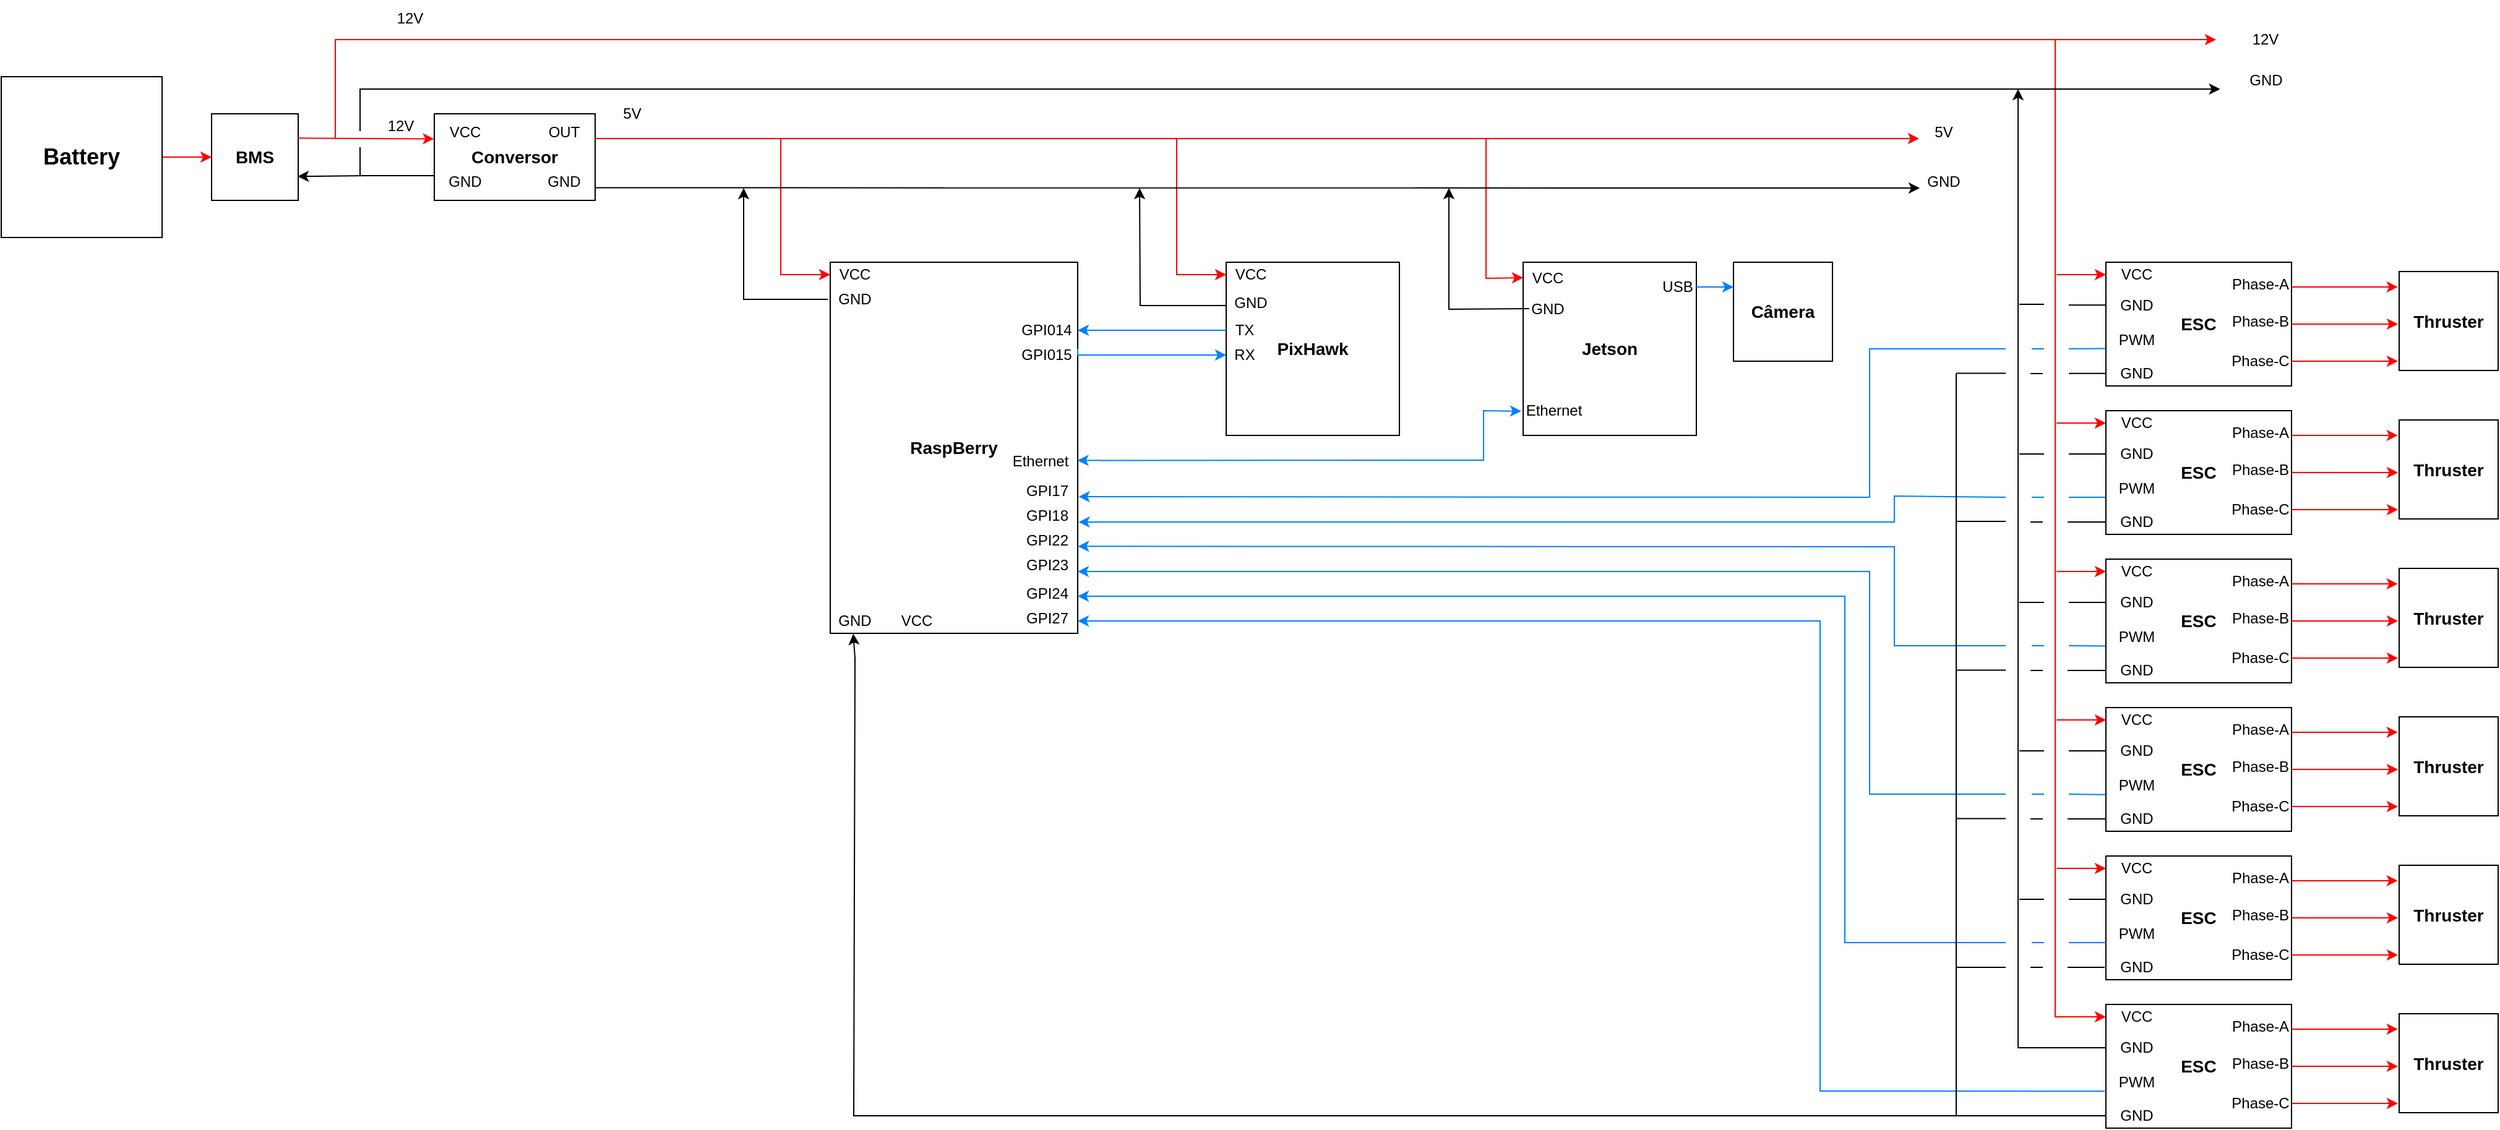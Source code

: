 <mxfile version="24.8.6">
  <diagram name="Página-1" id="LYmqS1A7LS2Q03RN1bD8">
    <mxGraphModel dx="2564" dy="1130" grid="1" gridSize="10" guides="1" tooltips="1" connect="1" arrows="1" fold="1" page="1" pageScale="1" pageWidth="827" pageHeight="1169" math="0" shadow="0">
      <root>
        <mxCell id="0" />
        <mxCell id="1" parent="0" />
        <mxCell id="K2BF5qZL_mA2AORwVQ5u-7" style="edgeStyle=orthogonalEdgeStyle;rounded=0;orthogonalLoop=1;jettySize=auto;html=1;exitX=1;exitY=0.5;exitDx=0;exitDy=0;entryX=0;entryY=0.5;entryDx=0;entryDy=0;fillColor=#FF3333;strokeColor=#FF0000;" parent="1" source="K2BF5qZL_mA2AORwVQ5u-1" target="K2BF5qZL_mA2AORwVQ5u-2" edge="1">
          <mxGeometry relative="1" as="geometry" />
        </mxCell>
        <mxCell id="K2BF5qZL_mA2AORwVQ5u-1" value="&lt;b&gt;&lt;font style=&quot;font-size: 18px;&quot;&gt;Battery&lt;/font&gt;&lt;/b&gt;" style="whiteSpace=wrap;html=1;aspect=fixed;" parent="1" vertex="1">
          <mxGeometry x="90" y="190" width="130" height="130" as="geometry" />
        </mxCell>
        <mxCell id="K2BF5qZL_mA2AORwVQ5u-2" value="&lt;b&gt;&lt;font style=&quot;font-size: 14px;&quot;&gt;BMS&lt;/font&gt;&lt;/b&gt;" style="whiteSpace=wrap;html=1;aspect=fixed;" parent="1" vertex="1">
          <mxGeometry x="260" y="220" width="70" height="70" as="geometry" />
        </mxCell>
        <mxCell id="K2BF5qZL_mA2AORwVQ5u-12" style="edgeStyle=orthogonalEdgeStyle;rounded=0;orthogonalLoop=1;jettySize=auto;html=1;exitX=0;exitY=0.75;exitDx=0;exitDy=0;entryX=0.994;entryY=0.723;entryDx=0;entryDy=0;entryPerimeter=0;" parent="1" source="K2BF5qZL_mA2AORwVQ5u-10" target="K2BF5qZL_mA2AORwVQ5u-2" edge="1">
          <mxGeometry relative="1" as="geometry">
            <Array as="points">
              <mxPoint x="440" y="270" />
              <mxPoint x="385" y="270" />
            </Array>
          </mxGeometry>
        </mxCell>
        <mxCell id="K2BF5qZL_mA2AORwVQ5u-10" value="" style="rounded=0;whiteSpace=wrap;html=1;" parent="1" vertex="1">
          <mxGeometry x="440" y="220" width="130" height="70" as="geometry" />
        </mxCell>
        <mxCell id="K2BF5qZL_mA2AORwVQ5u-13" value="VCC" style="text;html=1;align=center;verticalAlign=middle;whiteSpace=wrap;rounded=0;" parent="1" vertex="1">
          <mxGeometry x="450" y="230" width="30" height="10" as="geometry" />
        </mxCell>
        <mxCell id="K2BF5qZL_mA2AORwVQ5u-14" value="GND" style="text;html=1;align=center;verticalAlign=middle;whiteSpace=wrap;rounded=0;" parent="1" vertex="1">
          <mxGeometry x="450" y="270" width="30" height="10" as="geometry" />
        </mxCell>
        <mxCell id="K2BF5qZL_mA2AORwVQ5u-15" value="OUT" style="text;html=1;align=center;verticalAlign=middle;whiteSpace=wrap;rounded=0;" parent="1" vertex="1">
          <mxGeometry x="530" y="230" width="30" height="10" as="geometry" />
        </mxCell>
        <mxCell id="K2BF5qZL_mA2AORwVQ5u-16" value="GND" style="text;html=1;align=center;verticalAlign=middle;whiteSpace=wrap;rounded=0;" parent="1" vertex="1">
          <mxGeometry x="530" y="270" width="30" height="10" as="geometry" />
        </mxCell>
        <mxCell id="K2BF5qZL_mA2AORwVQ5u-17" value="&lt;font style=&quot;font-size: 14px;&quot;&gt;&lt;b&gt;Conversor&lt;/b&gt;&lt;/font&gt;" style="text;html=1;align=center;verticalAlign=middle;whiteSpace=wrap;rounded=0;" parent="1" vertex="1">
          <mxGeometry x="475" y="240" width="60" height="30" as="geometry" />
        </mxCell>
        <mxCell id="K2BF5qZL_mA2AORwVQ5u-21" value="&lt;b&gt;&lt;font style=&quot;font-size: 14px;&quot;&gt;RaspBerry&lt;/font&gt;&lt;/b&gt;" style="rounded=0;whiteSpace=wrap;html=1;" parent="1" vertex="1">
          <mxGeometry x="760" y="340" width="200" height="300" as="geometry" />
        </mxCell>
        <mxCell id="K2BF5qZL_mA2AORwVQ5u-22" value="VCC" style="text;html=1;align=center;verticalAlign=middle;whiteSpace=wrap;rounded=0;" parent="1" vertex="1">
          <mxGeometry x="760" y="345" width="40" height="10" as="geometry" />
        </mxCell>
        <mxCell id="K2BF5qZL_mA2AORwVQ5u-23" value="GND" style="text;html=1;align=center;verticalAlign=middle;whiteSpace=wrap;rounded=0;" parent="1" vertex="1">
          <mxGeometry x="770" y="365" width="20" height="10" as="geometry" />
        </mxCell>
        <mxCell id="K2BF5qZL_mA2AORwVQ5u-28" value="GPI014" style="text;html=1;align=center;verticalAlign=middle;whiteSpace=wrap;rounded=0;" parent="1" vertex="1">
          <mxGeometry x="920" y="385" width="30" height="20" as="geometry" />
        </mxCell>
        <mxCell id="K2BF5qZL_mA2AORwVQ5u-37" style="edgeStyle=orthogonalEdgeStyle;rounded=0;orthogonalLoop=1;jettySize=auto;html=1;entryX=0;entryY=0.5;entryDx=0;entryDy=0;strokeColor=#007FFF;" parent="1" target="K2BF5qZL_mA2AORwVQ5u-32" edge="1">
          <mxGeometry relative="1" as="geometry">
            <mxPoint x="960" y="410" as="sourcePoint" />
            <Array as="points">
              <mxPoint x="960" y="415" />
            </Array>
          </mxGeometry>
        </mxCell>
        <mxCell id="K2BF5qZL_mA2AORwVQ5u-29" value="GPI015" style="text;html=1;align=center;verticalAlign=middle;whiteSpace=wrap;rounded=0;" parent="1" vertex="1">
          <mxGeometry x="920" y="405" width="30" height="20" as="geometry" />
        </mxCell>
        <mxCell id="K2BF5qZL_mA2AORwVQ5u-30" value="&lt;font style=&quot;font-size: 14px;&quot;&gt;&lt;b&gt;PixHawk&lt;/b&gt;&lt;/font&gt;" style="whiteSpace=wrap;html=1;aspect=fixed;" parent="1" vertex="1">
          <mxGeometry x="1080" y="340" width="140" height="140" as="geometry" />
        </mxCell>
        <mxCell id="K2BF5qZL_mA2AORwVQ5u-31" value="TX" style="text;html=1;align=center;verticalAlign=middle;whiteSpace=wrap;rounded=0;" parent="1" vertex="1">
          <mxGeometry x="1080" y="390" width="30" height="10" as="geometry" />
        </mxCell>
        <mxCell id="K2BF5qZL_mA2AORwVQ5u-32" value="RX" style="text;html=1;align=center;verticalAlign=middle;whiteSpace=wrap;rounded=0;" parent="1" vertex="1">
          <mxGeometry x="1080" y="410" width="30" height="10" as="geometry" />
        </mxCell>
        <mxCell id="K2BF5qZL_mA2AORwVQ5u-35" style="edgeStyle=orthogonalEdgeStyle;rounded=0;orthogonalLoop=1;jettySize=auto;html=1;exitX=0;exitY=0.5;exitDx=0;exitDy=0;strokeColor=#007FFF;" parent="1" source="K2BF5qZL_mA2AORwVQ5u-31" edge="1">
          <mxGeometry relative="1" as="geometry">
            <mxPoint x="1076" y="390.28" as="sourcePoint" />
            <mxPoint x="960" y="395" as="targetPoint" />
            <Array as="points">
              <mxPoint x="960" y="395" />
            </Array>
          </mxGeometry>
        </mxCell>
        <mxCell id="K2BF5qZL_mA2AORwVQ5u-41" value="" style="endArrow=classic;html=1;rounded=0;entryX=0;entryY=0.5;entryDx=0;entryDy=0;strokeColor=#FF0000;" parent="1" target="K2BF5qZL_mA2AORwVQ5u-22" edge="1">
          <mxGeometry width="50" height="50" relative="1" as="geometry">
            <mxPoint x="720" y="240" as="sourcePoint" />
            <mxPoint x="760" y="300" as="targetPoint" />
            <Array as="points">
              <mxPoint x="720" y="300" />
              <mxPoint x="720" y="350" />
              <mxPoint x="740" y="350" />
            </Array>
          </mxGeometry>
        </mxCell>
        <mxCell id="K2BF5qZL_mA2AORwVQ5u-42" value="GND" style="text;html=1;align=center;verticalAlign=middle;whiteSpace=wrap;rounded=0;" parent="1" vertex="1">
          <mxGeometry x="770" y="627.5" width="20" height="5" as="geometry" />
        </mxCell>
        <mxCell id="K2BF5qZL_mA2AORwVQ5u-43" value="VCC" style="text;html=1;align=center;verticalAlign=middle;whiteSpace=wrap;rounded=0;" parent="1" vertex="1">
          <mxGeometry x="810" y="625" width="40" height="10" as="geometry" />
        </mxCell>
        <mxCell id="K2BF5qZL_mA2AORwVQ5u-46" value="VCC" style="text;html=1;align=center;verticalAlign=middle;whiteSpace=wrap;rounded=0;" parent="1" vertex="1">
          <mxGeometry x="1080" y="345" width="40" height="10" as="geometry" />
        </mxCell>
        <mxCell id="K2BF5qZL_mA2AORwVQ5u-47" value="GND" style="text;html=1;align=center;verticalAlign=middle;whiteSpace=wrap;rounded=0;" parent="1" vertex="1">
          <mxGeometry x="1090" y="367.5" width="20" height="10" as="geometry" />
        </mxCell>
        <mxCell id="K2BF5qZL_mA2AORwVQ5u-49" style="edgeStyle=orthogonalEdgeStyle;rounded=0;orthogonalLoop=1;jettySize=auto;html=1;exitX=0;exitY=0.25;exitDx=0;exitDy=0;" parent="1" source="K2BF5qZL_mA2AORwVQ5u-30" edge="1">
          <mxGeometry relative="1" as="geometry">
            <mxPoint x="1010" y="280" as="targetPoint" />
          </mxGeometry>
        </mxCell>
        <mxCell id="K2BF5qZL_mA2AORwVQ5u-50" value="" style="endArrow=classic;html=1;rounded=0;entryX=0;entryY=0.5;entryDx=0;entryDy=0;strokeColor=#FF0000;" parent="1" target="K2BF5qZL_mA2AORwVQ5u-46" edge="1">
          <mxGeometry width="50" height="50" relative="1" as="geometry">
            <mxPoint x="1040" y="240" as="sourcePoint" />
            <mxPoint x="1040" y="370" as="targetPoint" />
            <Array as="points">
              <mxPoint x="1040" y="350" />
            </Array>
          </mxGeometry>
        </mxCell>
        <mxCell id="K2BF5qZL_mA2AORwVQ5u-51" value="" style="endArrow=classic;html=1;rounded=0;" parent="1" edge="1">
          <mxGeometry width="50" height="50" relative="1" as="geometry">
            <mxPoint x="758" y="370" as="sourcePoint" />
            <mxPoint x="690" y="280" as="targetPoint" />
            <Array as="points">
              <mxPoint x="690" y="370" />
            </Array>
          </mxGeometry>
        </mxCell>
        <mxCell id="K2BF5qZL_mA2AORwVQ5u-52" value="12V" style="text;html=1;align=center;verticalAlign=middle;whiteSpace=wrap;rounded=0;" parent="1" vertex="1">
          <mxGeometry x="393" y="220" width="40" height="20" as="geometry" />
        </mxCell>
        <mxCell id="K2BF5qZL_mA2AORwVQ5u-53" value="5V" style="text;html=1;align=center;verticalAlign=middle;whiteSpace=wrap;rounded=0;" parent="1" vertex="1">
          <mxGeometry x="580" y="210" width="40" height="20" as="geometry" />
        </mxCell>
        <mxCell id="K2BF5qZL_mA2AORwVQ5u-55" value="5V" style="text;html=1;align=center;verticalAlign=middle;whiteSpace=wrap;rounded=0;" parent="1" vertex="1">
          <mxGeometry x="1630" y="220" width="60" height="30" as="geometry" />
        </mxCell>
        <mxCell id="K2BF5qZL_mA2AORwVQ5u-56" value="GND" style="text;html=1;align=center;verticalAlign=middle;whiteSpace=wrap;rounded=0;" parent="1" vertex="1">
          <mxGeometry x="1630" y="260" width="60" height="30" as="geometry" />
        </mxCell>
        <mxCell id="K2BF5qZL_mA2AORwVQ5u-58" value="&lt;font style=&quot;font-size: 14px;&quot;&gt;&lt;b&gt;Jetson&lt;/b&gt;&lt;/font&gt;" style="whiteSpace=wrap;html=1;aspect=fixed;" parent="1" vertex="1">
          <mxGeometry x="1320" y="340" width="140" height="140" as="geometry" />
        </mxCell>
        <mxCell id="K2BF5qZL_mA2AORwVQ5u-61" value="VCC" style="text;html=1;align=center;verticalAlign=middle;whiteSpace=wrap;rounded=0;" parent="1" vertex="1">
          <mxGeometry x="1320" y="342.5" width="40" height="20" as="geometry" />
        </mxCell>
        <mxCell id="K2BF5qZL_mA2AORwVQ5u-64" value="GND" style="text;html=1;align=center;verticalAlign=middle;whiteSpace=wrap;rounded=0;" parent="1" vertex="1">
          <mxGeometry x="1325" y="367.5" width="30" height="20" as="geometry" />
        </mxCell>
        <mxCell id="K2BF5qZL_mA2AORwVQ5u-68" value="&lt;b&gt;&lt;font style=&quot;font-size: 14px;&quot;&gt;Câmera&lt;/font&gt;&lt;/b&gt;" style="whiteSpace=wrap;html=1;aspect=fixed;" parent="1" vertex="1">
          <mxGeometry x="1490" y="340" width="80" height="80" as="geometry" />
        </mxCell>
        <mxCell id="K2BF5qZL_mA2AORwVQ5u-71" style="edgeStyle=orthogonalEdgeStyle;rounded=0;orthogonalLoop=1;jettySize=auto;html=1;exitX=1;exitY=0.5;exitDx=0;exitDy=0;strokeColor=#007FFF;" parent="1" source="K2BF5qZL_mA2AORwVQ5u-69" edge="1">
          <mxGeometry relative="1" as="geometry">
            <mxPoint x="1490" y="360" as="targetPoint" />
          </mxGeometry>
        </mxCell>
        <mxCell id="K2BF5qZL_mA2AORwVQ5u-69" value="USB" style="text;html=1;align=center;verticalAlign=middle;whiteSpace=wrap;rounded=0;" parent="1" vertex="1">
          <mxGeometry x="1430" y="350" width="30" height="20" as="geometry" />
        </mxCell>
        <mxCell id="K2BF5qZL_mA2AORwVQ5u-80" value="" style="endArrow=classic;html=1;rounded=0;exitX=0;exitY=0.5;exitDx=0;exitDy=0;" parent="1" source="K2BF5qZL_mA2AORwVQ5u-64" edge="1">
          <mxGeometry width="50" height="50" relative="1" as="geometry">
            <mxPoint x="1080" y="460" as="sourcePoint" />
            <mxPoint x="1260" y="280" as="targetPoint" />
            <Array as="points">
              <mxPoint x="1260" y="378" />
              <mxPoint x="1260" y="330" />
            </Array>
          </mxGeometry>
        </mxCell>
        <mxCell id="K2BF5qZL_mA2AORwVQ5u-82" value="" style="endArrow=classic;html=1;rounded=0;entryX=0;entryY=0.5;entryDx=0;entryDy=0;strokeColor=#FF0000;" parent="1" target="K2BF5qZL_mA2AORwVQ5u-61" edge="1">
          <mxGeometry width="50" height="50" relative="1" as="geometry">
            <mxPoint x="1290" y="240" as="sourcePoint" />
            <mxPoint x="1130" y="410" as="targetPoint" />
            <Array as="points">
              <mxPoint x="1290" y="353" />
            </Array>
          </mxGeometry>
        </mxCell>
        <mxCell id="K2BF5qZL_mA2AORwVQ5u-84" value="Ethernet" style="text;html=1;align=center;verticalAlign=middle;whiteSpace=wrap;rounded=0;" parent="1" vertex="1">
          <mxGeometry x="910" y="490" width="40" height="22.5" as="geometry" />
        </mxCell>
        <mxCell id="K2BF5qZL_mA2AORwVQ5u-85" value="Ethernet" style="text;html=1;align=center;verticalAlign=middle;whiteSpace=wrap;rounded=0;" parent="1" vertex="1">
          <mxGeometry x="1330" y="450" width="30" height="20" as="geometry" />
        </mxCell>
        <mxCell id="K2BF5qZL_mA2AORwVQ5u-87" value="" style="endArrow=classic;startArrow=classic;html=1;rounded=0;exitX=0.999;exitY=0.534;exitDx=0;exitDy=0;exitPerimeter=0;entryX=-0.011;entryY=0.86;entryDx=0;entryDy=0;entryPerimeter=0;strokeColor=#007FFF;" parent="1" source="K2BF5qZL_mA2AORwVQ5u-21" target="K2BF5qZL_mA2AORwVQ5u-58" edge="1">
          <mxGeometry width="50" height="50" relative="1" as="geometry">
            <mxPoint x="960.0" y="523.27" as="sourcePoint" />
            <mxPoint x="1315.34" y="396.73" as="targetPoint" />
            <Array as="points">
              <mxPoint x="1288" y="500" />
              <mxPoint x="1288" y="460" />
            </Array>
          </mxGeometry>
        </mxCell>
        <mxCell id="K2BF5qZL_mA2AORwVQ5u-94" value="&lt;b&gt;&lt;font style=&quot;font-size: 14px;&quot;&gt;ESC&lt;/font&gt;&lt;/b&gt;" style="rounded=0;whiteSpace=wrap;html=1;" parent="1" vertex="1">
          <mxGeometry x="1791" y="340" width="150" height="100" as="geometry" />
        </mxCell>
        <mxCell id="K2BF5qZL_mA2AORwVQ5u-95" value="VCC" style="text;html=1;align=center;verticalAlign=middle;whiteSpace=wrap;rounded=0;" parent="1" vertex="1">
          <mxGeometry x="1791" y="340" width="50" height="20" as="geometry" />
        </mxCell>
        <mxCell id="K2BF5qZL_mA2AORwVQ5u-96" value="GND" style="text;html=1;align=center;verticalAlign=middle;whiteSpace=wrap;rounded=0;" parent="1" vertex="1">
          <mxGeometry x="1791" y="365" width="50" height="20" as="geometry" />
        </mxCell>
        <mxCell id="K2BF5qZL_mA2AORwVQ5u-97" value="PWM" style="text;html=1;align=center;verticalAlign=middle;whiteSpace=wrap;rounded=0;" parent="1" vertex="1">
          <mxGeometry x="1791" y="392.5" width="50" height="20" as="geometry" />
        </mxCell>
        <mxCell id="K2BF5qZL_mA2AORwVQ5u-98" value="GND" style="text;html=1;align=center;verticalAlign=middle;whiteSpace=wrap;rounded=0;" parent="1" vertex="1">
          <mxGeometry x="1791" y="420" width="50" height="20" as="geometry" />
        </mxCell>
        <mxCell id="K2BF5qZL_mA2AORwVQ5u-103" value="Phase-A" style="text;html=1;align=center;verticalAlign=middle;whiteSpace=wrap;rounded=0;" parent="1" vertex="1">
          <mxGeometry x="1891" y="352.5" width="50" height="10" as="geometry" />
        </mxCell>
        <mxCell id="K2BF5qZL_mA2AORwVQ5u-104" value="Phase-B" style="text;html=1;align=center;verticalAlign=middle;whiteSpace=wrap;rounded=0;" parent="1" vertex="1">
          <mxGeometry x="1891" y="382.5" width="50" height="10" as="geometry" />
        </mxCell>
        <mxCell id="K2BF5qZL_mA2AORwVQ5u-105" value="Phase-C" style="text;html=1;align=center;verticalAlign=middle;whiteSpace=wrap;rounded=0;" parent="1" vertex="1">
          <mxGeometry x="1887" y="412.5" width="58" height="15" as="geometry" />
        </mxCell>
        <mxCell id="K2BF5qZL_mA2AORwVQ5u-114" value="&lt;b&gt;&lt;font style=&quot;font-size: 14px;&quot;&gt;ESC&lt;/font&gt;&lt;/b&gt;" style="rounded=0;whiteSpace=wrap;html=1;" parent="1" vertex="1">
          <mxGeometry x="1791" y="460" width="150" height="100" as="geometry" />
        </mxCell>
        <mxCell id="K2BF5qZL_mA2AORwVQ5u-115" value="VCC" style="text;html=1;align=center;verticalAlign=middle;whiteSpace=wrap;rounded=0;" parent="1" vertex="1">
          <mxGeometry x="1791" y="460" width="50" height="20" as="geometry" />
        </mxCell>
        <mxCell id="K2BF5qZL_mA2AORwVQ5u-116" value="GND" style="text;html=1;align=center;verticalAlign=middle;whiteSpace=wrap;rounded=0;" parent="1" vertex="1">
          <mxGeometry x="1791" y="485" width="50" height="20" as="geometry" />
        </mxCell>
        <mxCell id="K2BF5qZL_mA2AORwVQ5u-117" value="PWM" style="text;html=1;align=center;verticalAlign=middle;whiteSpace=wrap;rounded=0;" parent="1" vertex="1">
          <mxGeometry x="1791" y="512.5" width="50" height="20" as="geometry" />
        </mxCell>
        <mxCell id="K2BF5qZL_mA2AORwVQ5u-118" value="GND" style="text;html=1;align=center;verticalAlign=middle;whiteSpace=wrap;rounded=0;" parent="1" vertex="1">
          <mxGeometry x="1791" y="540" width="50" height="20" as="geometry" />
        </mxCell>
        <mxCell id="K2BF5qZL_mA2AORwVQ5u-119" value="Phase-A" style="text;html=1;align=center;verticalAlign=middle;whiteSpace=wrap;rounded=0;" parent="1" vertex="1">
          <mxGeometry x="1891" y="472.5" width="50" height="10" as="geometry" />
        </mxCell>
        <mxCell id="K2BF5qZL_mA2AORwVQ5u-120" value="Phase-B" style="text;html=1;align=center;verticalAlign=middle;whiteSpace=wrap;rounded=0;" parent="1" vertex="1">
          <mxGeometry x="1891" y="502.5" width="50" height="10" as="geometry" />
        </mxCell>
        <mxCell id="K2BF5qZL_mA2AORwVQ5u-121" value="Phase-C" style="text;html=1;align=center;verticalAlign=middle;whiteSpace=wrap;rounded=0;" parent="1" vertex="1">
          <mxGeometry x="1887" y="532.5" width="58" height="15" as="geometry" />
        </mxCell>
        <mxCell id="K2BF5qZL_mA2AORwVQ5u-123" value="&lt;b&gt;&lt;font style=&quot;font-size: 14px;&quot;&gt;ESC&lt;/font&gt;&lt;/b&gt;" style="rounded=0;whiteSpace=wrap;html=1;" parent="1" vertex="1">
          <mxGeometry x="1791" y="580" width="150" height="100" as="geometry" />
        </mxCell>
        <mxCell id="K2BF5qZL_mA2AORwVQ5u-124" value="VCC" style="text;html=1;align=center;verticalAlign=middle;whiteSpace=wrap;rounded=0;" parent="1" vertex="1">
          <mxGeometry x="1791" y="580" width="50" height="20" as="geometry" />
        </mxCell>
        <mxCell id="K2BF5qZL_mA2AORwVQ5u-125" value="GND" style="text;html=1;align=center;verticalAlign=middle;whiteSpace=wrap;rounded=0;" parent="1" vertex="1">
          <mxGeometry x="1791" y="605" width="50" height="20" as="geometry" />
        </mxCell>
        <mxCell id="K2BF5qZL_mA2AORwVQ5u-126" value="PWM" style="text;html=1;align=center;verticalAlign=middle;whiteSpace=wrap;rounded=0;" parent="1" vertex="1">
          <mxGeometry x="1791" y="632.5" width="50" height="20" as="geometry" />
        </mxCell>
        <mxCell id="K2BF5qZL_mA2AORwVQ5u-127" value="GND" style="text;html=1;align=center;verticalAlign=middle;whiteSpace=wrap;rounded=0;" parent="1" vertex="1">
          <mxGeometry x="1791" y="660" width="50" height="20" as="geometry" />
        </mxCell>
        <mxCell id="K2BF5qZL_mA2AORwVQ5u-128" value="Phase-A" style="text;html=1;align=center;verticalAlign=middle;whiteSpace=wrap;rounded=0;" parent="1" vertex="1">
          <mxGeometry x="1891" y="592.5" width="50" height="10" as="geometry" />
        </mxCell>
        <mxCell id="K2BF5qZL_mA2AORwVQ5u-129" value="Phase-B" style="text;html=1;align=center;verticalAlign=middle;whiteSpace=wrap;rounded=0;" parent="1" vertex="1">
          <mxGeometry x="1891" y="622.5" width="50" height="10" as="geometry" />
        </mxCell>
        <mxCell id="K2BF5qZL_mA2AORwVQ5u-130" value="Phase-C" style="text;html=1;align=center;verticalAlign=middle;whiteSpace=wrap;rounded=0;" parent="1" vertex="1">
          <mxGeometry x="1887" y="652.5" width="58" height="15" as="geometry" />
        </mxCell>
        <mxCell id="K2BF5qZL_mA2AORwVQ5u-131" value="&lt;b&gt;&lt;font style=&quot;font-size: 14px;&quot;&gt;ESC&lt;/font&gt;&lt;/b&gt;" style="rounded=0;whiteSpace=wrap;html=1;" parent="1" vertex="1">
          <mxGeometry x="1791" y="700" width="150" height="100" as="geometry" />
        </mxCell>
        <mxCell id="K2BF5qZL_mA2AORwVQ5u-132" value="VCC" style="text;html=1;align=center;verticalAlign=middle;whiteSpace=wrap;rounded=0;" parent="1" vertex="1">
          <mxGeometry x="1791" y="700" width="50" height="20" as="geometry" />
        </mxCell>
        <mxCell id="K2BF5qZL_mA2AORwVQ5u-133" value="GND" style="text;html=1;align=center;verticalAlign=middle;whiteSpace=wrap;rounded=0;" parent="1" vertex="1">
          <mxGeometry x="1791" y="725" width="50" height="20" as="geometry" />
        </mxCell>
        <mxCell id="K2BF5qZL_mA2AORwVQ5u-134" value="PWM" style="text;html=1;align=center;verticalAlign=middle;whiteSpace=wrap;rounded=0;" parent="1" vertex="1">
          <mxGeometry x="1791" y="752.5" width="50" height="20" as="geometry" />
        </mxCell>
        <mxCell id="K2BF5qZL_mA2AORwVQ5u-135" value="GND" style="text;html=1;align=center;verticalAlign=middle;whiteSpace=wrap;rounded=0;" parent="1" vertex="1">
          <mxGeometry x="1791" y="780" width="50" height="20" as="geometry" />
        </mxCell>
        <mxCell id="K2BF5qZL_mA2AORwVQ5u-136" value="Phase-A" style="text;html=1;align=center;verticalAlign=middle;whiteSpace=wrap;rounded=0;" parent="1" vertex="1">
          <mxGeometry x="1891" y="712.5" width="50" height="10" as="geometry" />
        </mxCell>
        <mxCell id="K2BF5qZL_mA2AORwVQ5u-137" value="Phase-B" style="text;html=1;align=center;verticalAlign=middle;whiteSpace=wrap;rounded=0;" parent="1" vertex="1">
          <mxGeometry x="1891" y="742.5" width="50" height="10" as="geometry" />
        </mxCell>
        <mxCell id="K2BF5qZL_mA2AORwVQ5u-138" value="Phase-C" style="text;html=1;align=center;verticalAlign=middle;whiteSpace=wrap;rounded=0;" parent="1" vertex="1">
          <mxGeometry x="1887" y="772.5" width="58" height="15" as="geometry" />
        </mxCell>
        <mxCell id="K2BF5qZL_mA2AORwVQ5u-139" value="&lt;b&gt;&lt;font style=&quot;font-size: 14px;&quot;&gt;ESC&lt;/font&gt;&lt;/b&gt;" style="rounded=0;whiteSpace=wrap;html=1;" parent="1" vertex="1">
          <mxGeometry x="1791" y="820" width="150" height="100" as="geometry" />
        </mxCell>
        <mxCell id="K2BF5qZL_mA2AORwVQ5u-140" value="VCC" style="text;html=1;align=center;verticalAlign=middle;whiteSpace=wrap;rounded=0;" parent="1" vertex="1">
          <mxGeometry x="1791" y="820" width="50" height="20" as="geometry" />
        </mxCell>
        <mxCell id="K2BF5qZL_mA2AORwVQ5u-141" value="GND" style="text;html=1;align=center;verticalAlign=middle;whiteSpace=wrap;rounded=0;" parent="1" vertex="1">
          <mxGeometry x="1791" y="845" width="50" height="20" as="geometry" />
        </mxCell>
        <mxCell id="K2BF5qZL_mA2AORwVQ5u-142" value="PWM" style="text;html=1;align=center;verticalAlign=middle;whiteSpace=wrap;rounded=0;" parent="1" vertex="1">
          <mxGeometry x="1791" y="872.5" width="50" height="20" as="geometry" />
        </mxCell>
        <mxCell id="K2BF5qZL_mA2AORwVQ5u-143" value="GND" style="text;html=1;align=center;verticalAlign=middle;whiteSpace=wrap;rounded=0;" parent="1" vertex="1">
          <mxGeometry x="1791" y="900" width="50" height="20" as="geometry" />
        </mxCell>
        <mxCell id="K2BF5qZL_mA2AORwVQ5u-144" value="Phase-A" style="text;html=1;align=center;verticalAlign=middle;whiteSpace=wrap;rounded=0;" parent="1" vertex="1">
          <mxGeometry x="1891" y="832.5" width="50" height="10" as="geometry" />
        </mxCell>
        <mxCell id="K2BF5qZL_mA2AORwVQ5u-145" value="Phase-B" style="text;html=1;align=center;verticalAlign=middle;whiteSpace=wrap;rounded=0;" parent="1" vertex="1">
          <mxGeometry x="1891" y="862.5" width="50" height="10" as="geometry" />
        </mxCell>
        <mxCell id="K2BF5qZL_mA2AORwVQ5u-146" value="Phase-C" style="text;html=1;align=center;verticalAlign=middle;whiteSpace=wrap;rounded=0;" parent="1" vertex="1">
          <mxGeometry x="1887" y="892.5" width="58" height="15" as="geometry" />
        </mxCell>
        <mxCell id="K2BF5qZL_mA2AORwVQ5u-147" value="&lt;b&gt;&lt;font style=&quot;font-size: 14px;&quot;&gt;ESC&lt;/font&gt;&lt;/b&gt;" style="rounded=0;whiteSpace=wrap;html=1;" parent="1" vertex="1">
          <mxGeometry x="1791" y="940" width="150" height="100" as="geometry" />
        </mxCell>
        <mxCell id="K2BF5qZL_mA2AORwVQ5u-148" value="VCC" style="text;html=1;align=center;verticalAlign=middle;whiteSpace=wrap;rounded=0;" parent="1" vertex="1">
          <mxGeometry x="1791" y="940" width="50" height="20" as="geometry" />
        </mxCell>
        <mxCell id="K2BF5qZL_mA2AORwVQ5u-149" value="GND" style="text;html=1;align=center;verticalAlign=middle;whiteSpace=wrap;rounded=0;" parent="1" vertex="1">
          <mxGeometry x="1791" y="965" width="50" height="20" as="geometry" />
        </mxCell>
        <mxCell id="K2BF5qZL_mA2AORwVQ5u-150" value="PWM" style="text;html=1;align=center;verticalAlign=middle;whiteSpace=wrap;rounded=0;" parent="1" vertex="1">
          <mxGeometry x="1791" y="992.5" width="50" height="20" as="geometry" />
        </mxCell>
        <mxCell id="K2BF5qZL_mA2AORwVQ5u-151" value="GND" style="text;html=1;align=center;verticalAlign=middle;whiteSpace=wrap;rounded=0;" parent="1" vertex="1">
          <mxGeometry x="1791" y="1020" width="50" height="20" as="geometry" />
        </mxCell>
        <mxCell id="K2BF5qZL_mA2AORwVQ5u-152" value="Phase-A" style="text;html=1;align=center;verticalAlign=middle;whiteSpace=wrap;rounded=0;" parent="1" vertex="1">
          <mxGeometry x="1891" y="952.5" width="50" height="10" as="geometry" />
        </mxCell>
        <mxCell id="K2BF5qZL_mA2AORwVQ5u-153" value="Phase-B" style="text;html=1;align=center;verticalAlign=middle;whiteSpace=wrap;rounded=0;" parent="1" vertex="1">
          <mxGeometry x="1891" y="982.5" width="50" height="10" as="geometry" />
        </mxCell>
        <mxCell id="K2BF5qZL_mA2AORwVQ5u-154" value="Phase-C" style="text;html=1;align=center;verticalAlign=middle;whiteSpace=wrap;rounded=0;" parent="1" vertex="1">
          <mxGeometry x="1887" y="1012.5" width="58" height="15" as="geometry" />
        </mxCell>
        <mxCell id="K2BF5qZL_mA2AORwVQ5u-158" value="" style="endArrow=classic;html=1;rounded=0;entryX=0;entryY=0.5;entryDx=0;entryDy=0;strokeColor=#FF0000;" parent="1" target="K2BF5qZL_mA2AORwVQ5u-148" edge="1">
          <mxGeometry width="50" height="50" relative="1" as="geometry">
            <mxPoint x="1750" y="160" as="sourcePoint" />
            <mxPoint x="1770" y="870" as="targetPoint" />
            <Array as="points">
              <mxPoint x="1750" y="950" />
            </Array>
          </mxGeometry>
        </mxCell>
        <mxCell id="K2BF5qZL_mA2AORwVQ5u-161" value="" style="endArrow=classic;html=1;rounded=0;exitX=0;exitY=0.5;exitDx=0;exitDy=0;" parent="1" source="K2BF5qZL_mA2AORwVQ5u-149" edge="1">
          <mxGeometry width="50" height="50" relative="1" as="geometry">
            <mxPoint x="1690" y="410" as="sourcePoint" />
            <mxPoint x="1720" y="200" as="targetPoint" />
            <Array as="points">
              <mxPoint x="1720" y="975" />
            </Array>
          </mxGeometry>
        </mxCell>
        <mxCell id="K2BF5qZL_mA2AORwVQ5u-163" value="" style="endArrow=classic;html=1;rounded=0;entryX=0;entryY=0.5;entryDx=0;entryDy=0;strokeColor=#FF0000;" parent="1" target="K2BF5qZL_mA2AORwVQ5u-95" edge="1">
          <mxGeometry width="50" height="50" relative="1" as="geometry">
            <mxPoint x="1751" y="350" as="sourcePoint" />
            <mxPoint x="1811" y="450" as="targetPoint" />
          </mxGeometry>
        </mxCell>
        <mxCell id="K2BF5qZL_mA2AORwVQ5u-164" value="" style="endArrow=classic;html=1;rounded=0;entryX=0;entryY=0.5;entryDx=0;entryDy=0;strokeColor=#FF0000;" parent="1" target="K2BF5qZL_mA2AORwVQ5u-115" edge="1">
          <mxGeometry width="50" height="50" relative="1" as="geometry">
            <mxPoint x="1751" y="470" as="sourcePoint" />
            <mxPoint x="1811" y="450" as="targetPoint" />
          </mxGeometry>
        </mxCell>
        <mxCell id="K2BF5qZL_mA2AORwVQ5u-165" value="" style="endArrow=classic;html=1;rounded=0;entryX=0;entryY=0.5;entryDx=0;entryDy=0;strokeColor=#FF0000;" parent="1" target="K2BF5qZL_mA2AORwVQ5u-124" edge="1">
          <mxGeometry width="50" height="50" relative="1" as="geometry">
            <mxPoint x="1751" y="590" as="sourcePoint" />
            <mxPoint x="1811" y="450" as="targetPoint" />
          </mxGeometry>
        </mxCell>
        <mxCell id="K2BF5qZL_mA2AORwVQ5u-166" value="" style="endArrow=classic;html=1;rounded=0;entryX=0;entryY=0.5;entryDx=0;entryDy=0;strokeColor=#FF0000;" parent="1" target="K2BF5qZL_mA2AORwVQ5u-132" edge="1">
          <mxGeometry width="50" height="50" relative="1" as="geometry">
            <mxPoint x="1751" y="710" as="sourcePoint" />
            <mxPoint x="1811" y="730" as="targetPoint" />
          </mxGeometry>
        </mxCell>
        <mxCell id="K2BF5qZL_mA2AORwVQ5u-167" value="" style="endArrow=classic;html=1;rounded=0;entryX=0;entryY=0.5;entryDx=0;entryDy=0;strokeColor=#FF0000;" parent="1" target="K2BF5qZL_mA2AORwVQ5u-140" edge="1">
          <mxGeometry width="50" height="50" relative="1" as="geometry">
            <mxPoint x="1751" y="830" as="sourcePoint" />
            <mxPoint x="1811" y="730" as="targetPoint" />
          </mxGeometry>
        </mxCell>
        <mxCell id="K2BF5qZL_mA2AORwVQ5u-168" value="" style="endArrow=none;html=1;rounded=0;exitX=0;exitY=0.5;exitDx=0;exitDy=0;" parent="1" edge="1">
          <mxGeometry width="50" height="50" relative="1" as="geometry">
            <mxPoint x="1791" y="855.04" as="sourcePoint" />
            <mxPoint x="1761" y="855.04" as="targetPoint" />
          </mxGeometry>
        </mxCell>
        <mxCell id="K2BF5qZL_mA2AORwVQ5u-169" value="" style="endArrow=none;html=1;rounded=0;" parent="1" edge="1">
          <mxGeometry width="50" height="50" relative="1" as="geometry">
            <mxPoint x="1741" y="855" as="sourcePoint" />
            <mxPoint x="1721" y="855.04" as="targetPoint" />
          </mxGeometry>
        </mxCell>
        <mxCell id="K2BF5qZL_mA2AORwVQ5u-185" value="" style="endArrow=none;html=1;rounded=0;exitX=0;exitY=0.5;exitDx=0;exitDy=0;" parent="1" edge="1">
          <mxGeometry width="50" height="50" relative="1" as="geometry">
            <mxPoint x="1791" y="735.04" as="sourcePoint" />
            <mxPoint x="1761" y="735.04" as="targetPoint" />
          </mxGeometry>
        </mxCell>
        <mxCell id="K2BF5qZL_mA2AORwVQ5u-186" value="" style="endArrow=none;html=1;rounded=0;" parent="1" edge="1">
          <mxGeometry width="50" height="50" relative="1" as="geometry">
            <mxPoint x="1741" y="735" as="sourcePoint" />
            <mxPoint x="1721" y="735.04" as="targetPoint" />
          </mxGeometry>
        </mxCell>
        <mxCell id="K2BF5qZL_mA2AORwVQ5u-187" value="" style="endArrow=none;html=1;rounded=0;exitX=0;exitY=0.5;exitDx=0;exitDy=0;" parent="1" edge="1">
          <mxGeometry width="50" height="50" relative="1" as="geometry">
            <mxPoint x="1791" y="615.04" as="sourcePoint" />
            <mxPoint x="1761" y="615.04" as="targetPoint" />
          </mxGeometry>
        </mxCell>
        <mxCell id="K2BF5qZL_mA2AORwVQ5u-188" value="" style="endArrow=none;html=1;rounded=0;" parent="1" edge="1">
          <mxGeometry width="50" height="50" relative="1" as="geometry">
            <mxPoint x="1741" y="615" as="sourcePoint" />
            <mxPoint x="1721" y="615.04" as="targetPoint" />
          </mxGeometry>
        </mxCell>
        <mxCell id="K2BF5qZL_mA2AORwVQ5u-189" value="" style="endArrow=none;html=1;rounded=0;exitX=0;exitY=0.5;exitDx=0;exitDy=0;" parent="1" edge="1">
          <mxGeometry width="50" height="50" relative="1" as="geometry">
            <mxPoint x="1791" y="495.04" as="sourcePoint" />
            <mxPoint x="1761" y="495.04" as="targetPoint" />
          </mxGeometry>
        </mxCell>
        <mxCell id="K2BF5qZL_mA2AORwVQ5u-190" value="" style="endArrow=none;html=1;rounded=0;" parent="1" edge="1">
          <mxGeometry width="50" height="50" relative="1" as="geometry">
            <mxPoint x="1741" y="495" as="sourcePoint" />
            <mxPoint x="1721" y="495.04" as="targetPoint" />
          </mxGeometry>
        </mxCell>
        <mxCell id="K2BF5qZL_mA2AORwVQ5u-191" value="" style="endArrow=none;html=1;rounded=0;exitX=0;exitY=0.5;exitDx=0;exitDy=0;" parent="1" edge="1">
          <mxGeometry width="50" height="50" relative="1" as="geometry">
            <mxPoint x="1791" y="374.61" as="sourcePoint" />
            <mxPoint x="1761" y="374.61" as="targetPoint" />
          </mxGeometry>
        </mxCell>
        <mxCell id="K2BF5qZL_mA2AORwVQ5u-192" value="" style="endArrow=none;html=1;rounded=0;" parent="1" edge="1">
          <mxGeometry width="50" height="50" relative="1" as="geometry">
            <mxPoint x="1741" y="374" as="sourcePoint" />
            <mxPoint x="1721" y="374" as="targetPoint" />
          </mxGeometry>
        </mxCell>
        <mxCell id="K2BF5qZL_mA2AORwVQ5u-194" value="" style="endArrow=classic;html=1;rounded=0;strokeColor=#FF0000;" parent="1" edge="1">
          <mxGeometry width="50" height="50" relative="1" as="geometry">
            <mxPoint x="360" y="240" as="sourcePoint" />
            <mxPoint x="1880" y="160" as="targetPoint" />
            <Array as="points">
              <mxPoint x="360" y="160" />
            </Array>
          </mxGeometry>
        </mxCell>
        <mxCell id="K2BF5qZL_mA2AORwVQ5u-196" value="12V" style="text;html=1;align=center;verticalAlign=middle;whiteSpace=wrap;rounded=0;" parent="1" vertex="1">
          <mxGeometry x="1900" y="150" width="40" height="20" as="geometry" />
        </mxCell>
        <mxCell id="K2BF5qZL_mA2AORwVQ5u-197" value="" style="endArrow=classic;html=1;rounded=0;fillColor=#FF0000;" parent="1" edge="1">
          <mxGeometry width="50" height="50" relative="1" as="geometry">
            <mxPoint x="380" y="270" as="sourcePoint" />
            <mxPoint x="1883.368" y="200" as="targetPoint" />
            <Array as="points">
              <mxPoint x="380" y="200" />
            </Array>
          </mxGeometry>
        </mxCell>
        <mxCell id="HZWEALRkoynHie87wn8H-20" value="&amp;nbsp;" style="edgeLabel;html=1;align=center;verticalAlign=middle;resizable=0;points=[];" parent="K2BF5qZL_mA2AORwVQ5u-197" vertex="1" connectable="0">
          <mxGeometry x="-0.962" y="1" relative="1" as="geometry">
            <mxPoint as="offset" />
          </mxGeometry>
        </mxCell>
        <mxCell id="HZWEALRkoynHie87wn8H-4" value="" style="endArrow=classic;html=1;rounded=0;exitX=0.997;exitY=0.286;exitDx=0;exitDy=0;exitPerimeter=0;strokeColor=#FF0000;" parent="1" source="K2BF5qZL_mA2AORwVQ5u-10" edge="1">
          <mxGeometry width="50" height="50" relative="1" as="geometry">
            <mxPoint x="1010" y="220" as="sourcePoint" />
            <mxPoint x="1640" y="240" as="targetPoint" />
          </mxGeometry>
        </mxCell>
        <mxCell id="HZWEALRkoynHie87wn8H-5" value="GND" style="text;html=1;align=center;verticalAlign=middle;resizable=0;points=[];autosize=1;strokeColor=none;fillColor=none;" parent="1" vertex="1">
          <mxGeometry x="1895" y="178" width="50" height="30" as="geometry" />
        </mxCell>
        <mxCell id="HZWEALRkoynHie87wn8H-6" value="12V" style="text;html=1;align=center;verticalAlign=middle;resizable=0;points=[];autosize=1;strokeColor=none;fillColor=none;" parent="1" vertex="1">
          <mxGeometry x="400" y="128" width="40" height="30" as="geometry" />
        </mxCell>
        <mxCell id="HZWEALRkoynHie87wn8H-8" value="GPI17" style="text;html=1;align=center;verticalAlign=middle;resizable=0;points=[];autosize=1;strokeColor=none;fillColor=none;" parent="1" vertex="1">
          <mxGeometry x="905" y="510" width="60" height="30" as="geometry" />
        </mxCell>
        <mxCell id="HZWEALRkoynHie87wn8H-9" value="GPI18" style="text;html=1;align=center;verticalAlign=middle;resizable=0;points=[];autosize=1;strokeColor=none;fillColor=none;" parent="1" vertex="1">
          <mxGeometry x="905" y="530" width="60" height="30" as="geometry" />
        </mxCell>
        <mxCell id="HZWEALRkoynHie87wn8H-10" value="GPI22" style="text;html=1;align=center;verticalAlign=middle;resizable=0;points=[];autosize=1;strokeColor=none;fillColor=none;" parent="1" vertex="1">
          <mxGeometry x="905" y="550" width="60" height="30" as="geometry" />
        </mxCell>
        <mxCell id="HZWEALRkoynHie87wn8H-11" value="GPI23" style="text;html=1;align=center;verticalAlign=middle;resizable=0;points=[];autosize=1;strokeColor=none;fillColor=none;" parent="1" vertex="1">
          <mxGeometry x="905" y="570" width="60" height="30" as="geometry" />
        </mxCell>
        <mxCell id="HZWEALRkoynHie87wn8H-12" value="GPI24" style="text;html=1;align=center;verticalAlign=middle;resizable=0;points=[];autosize=1;strokeColor=none;fillColor=none;" parent="1" vertex="1">
          <mxGeometry x="905" y="592.5" width="60" height="30" as="geometry" />
        </mxCell>
        <mxCell id="HZWEALRkoynHie87wn8H-13" value="GPI27" style="text;html=1;align=center;verticalAlign=middle;resizable=0;points=[];autosize=1;strokeColor=none;fillColor=none;" parent="1" vertex="1">
          <mxGeometry x="905" y="612.5" width="60" height="30" as="geometry" />
        </mxCell>
        <mxCell id="HZWEALRkoynHie87wn8H-14" value="" style="endArrow=classic;html=1;rounded=0;entryX=0.929;entryY=-0.016;entryDx=0;entryDy=0;entryPerimeter=0;strokeColor=#007FFF;" parent="1" target="HZWEALRkoynHie87wn8H-9" edge="1">
          <mxGeometry width="50" height="50" relative="1" as="geometry">
            <mxPoint x="1710" y="410" as="sourcePoint" />
            <mxPoint x="970" y="530" as="targetPoint" />
            <Array as="points">
              <mxPoint x="1600" y="410" />
              <mxPoint x="1600" y="530" />
            </Array>
          </mxGeometry>
        </mxCell>
        <mxCell id="HZWEALRkoynHie87wn8H-15" value="" style="endArrow=classic;html=1;rounded=0;entryX=0.929;entryY=0.001;entryDx=0;entryDy=0;entryPerimeter=0;strokeColor=#007FFF;" parent="1" target="HZWEALRkoynHie87wn8H-10" edge="1">
          <mxGeometry width="50" height="50" relative="1" as="geometry">
            <mxPoint x="1710" y="530" as="sourcePoint" />
            <mxPoint x="970" y="550" as="targetPoint" />
            <Array as="points">
              <mxPoint x="1620" y="529" />
              <mxPoint x="1620" y="550" />
            </Array>
          </mxGeometry>
        </mxCell>
        <mxCell id="HZWEALRkoynHie87wn8H-16" value="" style="endArrow=classic;html=1;rounded=0;entryX=0.919;entryY=-0.012;entryDx=0;entryDy=0;entryPerimeter=0;strokeColor=#007FFF;" parent="1" target="HZWEALRkoynHie87wn8H-11" edge="1">
          <mxGeometry width="50" height="50" relative="1" as="geometry">
            <mxPoint x="1710" y="650" as="sourcePoint" />
            <mxPoint x="970" y="570" as="targetPoint" />
            <Array as="points">
              <mxPoint x="1620" y="650" />
              <mxPoint x="1620" y="570" />
            </Array>
          </mxGeometry>
        </mxCell>
        <mxCell id="HZWEALRkoynHie87wn8H-17" value="" style="endArrow=classic;html=1;rounded=0;entryX=0.917;entryY=0.667;entryDx=0;entryDy=0;entryPerimeter=0;strokeColor=#007FFF;" parent="1" target="HZWEALRkoynHie87wn8H-11" edge="1">
          <mxGeometry width="50" height="50" relative="1" as="geometry">
            <mxPoint x="1710" y="770" as="sourcePoint" />
            <mxPoint x="1610" y="770" as="targetPoint" />
            <Array as="points">
              <mxPoint x="1600" y="770" />
              <mxPoint x="1600" y="590" />
            </Array>
          </mxGeometry>
        </mxCell>
        <mxCell id="HZWEALRkoynHie87wn8H-18" value="" style="endArrow=classic;html=1;rounded=0;entryX=0.917;entryY=0.583;entryDx=0;entryDy=0;entryPerimeter=0;strokeColor=#007FFF;" parent="1" target="HZWEALRkoynHie87wn8H-12" edge="1">
          <mxGeometry width="50" height="50" relative="1" as="geometry">
            <mxPoint x="1710" y="890" as="sourcePoint" />
            <mxPoint x="980" y="610" as="targetPoint" />
            <Array as="points">
              <mxPoint x="1580" y="890" />
              <mxPoint x="1580" y="610" />
            </Array>
          </mxGeometry>
        </mxCell>
        <mxCell id="HZWEALRkoynHie87wn8H-19" value="" style="endArrow=classic;html=1;rounded=0;exitX=-0.006;exitY=0.701;exitDx=0;exitDy=0;exitPerimeter=0;entryX=0.917;entryY=0.583;entryDx=0;entryDy=0;entryPerimeter=0;strokeColor=#007FFF;" parent="1" source="K2BF5qZL_mA2AORwVQ5u-147" target="HZWEALRkoynHie87wn8H-13" edge="1">
          <mxGeometry width="50" height="50" relative="1" as="geometry">
            <mxPoint x="1600" y="1040" as="sourcePoint" />
            <mxPoint x="980" y="630" as="targetPoint" />
            <Array as="points">
              <mxPoint x="1560" y="1010" />
              <mxPoint x="1560" y="630" />
            </Array>
          </mxGeometry>
        </mxCell>
        <mxCell id="HZWEALRkoynHie87wn8H-21" value="" style="endArrow=classic;html=1;rounded=0;exitX=0.996;exitY=0.281;exitDx=0;exitDy=0;exitPerimeter=0;entryX=-0.002;entryY=0.289;entryDx=0;entryDy=0;entryPerimeter=0;fillColor=#FF5E19;strokeColor=#FF0000;" parent="1" source="K2BF5qZL_mA2AORwVQ5u-2" target="K2BF5qZL_mA2AORwVQ5u-10" edge="1">
          <mxGeometry width="50" height="50" relative="1" as="geometry">
            <mxPoint x="490" y="290" as="sourcePoint" />
            <mxPoint x="540" y="240" as="targetPoint" />
          </mxGeometry>
        </mxCell>
        <mxCell id="HZWEALRkoynHie87wn8H-27" value="" style="endArrow=none;html=1;rounded=0;entryX=-0.006;entryY=0.862;entryDx=0;entryDy=0;entryPerimeter=0;strokeColor=#007FFF;" parent="1" target="K2BF5qZL_mA2AORwVQ5u-97" edge="1">
          <mxGeometry width="50" height="50" relative="1" as="geometry">
            <mxPoint x="1761" y="410" as="sourcePoint" />
            <mxPoint x="1781" y="410" as="targetPoint" />
          </mxGeometry>
        </mxCell>
        <mxCell id="HZWEALRkoynHie87wn8H-28" value="" style="endArrow=none;html=1;rounded=0;strokeColor=#007FFF;" parent="1" edge="1">
          <mxGeometry width="50" height="50" relative="1" as="geometry">
            <mxPoint x="1741" y="410" as="sourcePoint" />
            <mxPoint x="1731" y="410" as="targetPoint" />
          </mxGeometry>
        </mxCell>
        <mxCell id="HZWEALRkoynHie87wn8H-29" value="" style="endArrow=none;html=1;rounded=0;strokeColor=#007FFF;" parent="1" edge="1">
          <mxGeometry width="50" height="50" relative="1" as="geometry">
            <mxPoint x="1731" y="530" as="sourcePoint" />
            <mxPoint x="1741" y="530" as="targetPoint" />
          </mxGeometry>
        </mxCell>
        <mxCell id="HZWEALRkoynHie87wn8H-30" value="" style="endArrow=none;html=1;rounded=0;entryX=-0.005;entryY=0.877;entryDx=0;entryDy=0;entryPerimeter=0;strokeColor=#007FFF;" parent="1" target="K2BF5qZL_mA2AORwVQ5u-117" edge="1">
          <mxGeometry width="50" height="50" relative="1" as="geometry">
            <mxPoint x="1761" y="530" as="sourcePoint" />
            <mxPoint x="1801" y="510" as="targetPoint" />
          </mxGeometry>
        </mxCell>
        <mxCell id="HZWEALRkoynHie87wn8H-31" value="" style="endArrow=none;html=1;rounded=0;strokeColor=#007FFF;" parent="1" edge="1">
          <mxGeometry width="50" height="50" relative="1" as="geometry">
            <mxPoint x="1731" y="650" as="sourcePoint" />
            <mxPoint x="1741" y="650" as="targetPoint" />
          </mxGeometry>
        </mxCell>
        <mxCell id="HZWEALRkoynHie87wn8H-32" value="" style="endArrow=none;html=1;rounded=0;entryX=-0.01;entryY=0.886;entryDx=0;entryDy=0;entryPerimeter=0;strokeColor=#007FFF;" parent="1" target="K2BF5qZL_mA2AORwVQ5u-126" edge="1">
          <mxGeometry width="50" height="50" relative="1" as="geometry">
            <mxPoint x="1761" y="650" as="sourcePoint" />
            <mxPoint x="1801" y="630" as="targetPoint" />
          </mxGeometry>
        </mxCell>
        <mxCell id="HZWEALRkoynHie87wn8H-33" value="" style="endArrow=none;html=1;rounded=0;strokeColor=#007FFF;" parent="1" edge="1">
          <mxGeometry width="50" height="50" relative="1" as="geometry">
            <mxPoint x="1731" y="770" as="sourcePoint" />
            <mxPoint x="1741" y="770" as="targetPoint" />
          </mxGeometry>
        </mxCell>
        <mxCell id="HZWEALRkoynHie87wn8H-34" value="" style="endArrow=none;html=1;rounded=0;entryX=-0.01;entryY=0.895;entryDx=0;entryDy=0;entryPerimeter=0;strokeColor=#007FFF;" parent="1" target="K2BF5qZL_mA2AORwVQ5u-134" edge="1">
          <mxGeometry width="50" height="50" relative="1" as="geometry">
            <mxPoint x="1761" y="770" as="sourcePoint" />
            <mxPoint x="1801" y="740" as="targetPoint" />
          </mxGeometry>
        </mxCell>
        <mxCell id="HZWEALRkoynHie87wn8H-35" value="" style="endArrow=none;html=1;rounded=0;strokeColor=#007FFF;" parent="1" edge="1">
          <mxGeometry width="50" height="50" relative="1" as="geometry">
            <mxPoint x="1731" y="890" as="sourcePoint" />
            <mxPoint x="1741" y="890" as="targetPoint" />
          </mxGeometry>
        </mxCell>
        <mxCell id="HZWEALRkoynHie87wn8H-36" value="" style="endArrow=none;html=1;rounded=0;strokeColor=#007FFF;" parent="1" edge="1">
          <mxGeometry width="50" height="50" relative="1" as="geometry">
            <mxPoint x="1761" y="890" as="sourcePoint" />
            <mxPoint x="1791" y="890" as="targetPoint" />
          </mxGeometry>
        </mxCell>
        <mxCell id="HZWEALRkoynHie87wn8H-37" value="" style="endArrow=none;html=1;rounded=0;entryX=-0.006;entryY=0.862;entryDx=0;entryDy=0;entryPerimeter=0;" parent="1" edge="1">
          <mxGeometry width="50" height="50" relative="1" as="geometry">
            <mxPoint x="1761" y="429.87" as="sourcePoint" />
            <mxPoint x="1791" y="429.87" as="targetPoint" />
          </mxGeometry>
        </mxCell>
        <mxCell id="HZWEALRkoynHie87wn8H-39" value="" style="endArrow=none;html=1;rounded=0;" parent="1" edge="1">
          <mxGeometry width="50" height="50" relative="1" as="geometry">
            <mxPoint x="1740" y="430" as="sourcePoint" />
            <mxPoint x="1730" y="430" as="targetPoint" />
          </mxGeometry>
        </mxCell>
        <mxCell id="HZWEALRkoynHie87wn8H-40" value="" style="endArrow=none;html=1;rounded=0;entryX=0;entryY=0.5;entryDx=0;entryDy=0;" parent="1" target="K2BF5qZL_mA2AORwVQ5u-118" edge="1">
          <mxGeometry width="50" height="50" relative="1" as="geometry">
            <mxPoint x="1760" y="550" as="sourcePoint" />
            <mxPoint x="1801" y="540" as="targetPoint" />
          </mxGeometry>
        </mxCell>
        <mxCell id="HZWEALRkoynHie87wn8H-41" value="" style="endArrow=none;html=1;rounded=0;" parent="1" edge="1">
          <mxGeometry width="50" height="50" relative="1" as="geometry">
            <mxPoint x="1730" y="550" as="sourcePoint" />
            <mxPoint x="1740" y="550" as="targetPoint" />
          </mxGeometry>
        </mxCell>
        <mxCell id="HZWEALRkoynHie87wn8H-43" value="" style="endArrow=none;html=1;rounded=0;entryX=0;entryY=0.5;entryDx=0;entryDy=0;" parent="1" target="K2BF5qZL_mA2AORwVQ5u-127" edge="1">
          <mxGeometry width="50" height="50" relative="1" as="geometry">
            <mxPoint x="1760" y="670" as="sourcePoint" />
            <mxPoint x="1801" y="660" as="targetPoint" />
          </mxGeometry>
        </mxCell>
        <mxCell id="HZWEALRkoynHie87wn8H-44" value="" style="endArrow=none;html=1;rounded=0;" parent="1" edge="1">
          <mxGeometry width="50" height="50" relative="1" as="geometry">
            <mxPoint x="1730" y="670" as="sourcePoint" />
            <mxPoint x="1740" y="670" as="targetPoint" />
          </mxGeometry>
        </mxCell>
        <mxCell id="HZWEALRkoynHie87wn8H-45" value="" style="endArrow=none;html=1;rounded=0;entryX=0;entryY=0.5;entryDx=0;entryDy=0;" parent="1" target="K2BF5qZL_mA2AORwVQ5u-135" edge="1">
          <mxGeometry width="50" height="50" relative="1" as="geometry">
            <mxPoint x="1760" y="790" as="sourcePoint" />
            <mxPoint x="1801" y="780" as="targetPoint" />
          </mxGeometry>
        </mxCell>
        <mxCell id="HZWEALRkoynHie87wn8H-46" value="" style="endArrow=none;html=1;rounded=0;" parent="1" edge="1">
          <mxGeometry width="50" height="50" relative="1" as="geometry">
            <mxPoint x="1730" y="790" as="sourcePoint" />
            <mxPoint x="1740" y="790" as="targetPoint" />
          </mxGeometry>
        </mxCell>
        <mxCell id="HZWEALRkoynHie87wn8H-47" value="" style="endArrow=none;html=1;rounded=0;" parent="1" edge="1">
          <mxGeometry width="50" height="50" relative="1" as="geometry">
            <mxPoint x="1760" y="910" as="sourcePoint" />
            <mxPoint x="1790" y="910" as="targetPoint" />
          </mxGeometry>
        </mxCell>
        <mxCell id="HZWEALRkoynHie87wn8H-48" value="" style="endArrow=none;html=1;rounded=0;" parent="1" edge="1">
          <mxGeometry width="50" height="50" relative="1" as="geometry">
            <mxPoint x="1730" y="910" as="sourcePoint" />
            <mxPoint x="1740" y="910" as="targetPoint" />
          </mxGeometry>
        </mxCell>
        <mxCell id="HZWEALRkoynHie87wn8H-49" value="" style="endArrow=none;html=1;rounded=0;" parent="1" edge="1">
          <mxGeometry width="50" height="50" relative="1" as="geometry">
            <mxPoint x="1710" y="910" as="sourcePoint" />
            <mxPoint x="1670" y="910" as="targetPoint" />
          </mxGeometry>
        </mxCell>
        <mxCell id="HZWEALRkoynHie87wn8H-50" value="" style="endArrow=none;html=1;rounded=0;" parent="1" edge="1">
          <mxGeometry width="50" height="50" relative="1" as="geometry">
            <mxPoint x="1710" y="789.72" as="sourcePoint" />
            <mxPoint x="1670" y="789.72" as="targetPoint" />
          </mxGeometry>
        </mxCell>
        <mxCell id="HZWEALRkoynHie87wn8H-51" value="" style="endArrow=none;html=1;rounded=0;" parent="1" edge="1">
          <mxGeometry width="50" height="50" relative="1" as="geometry">
            <mxPoint x="1710" y="669.72" as="sourcePoint" />
            <mxPoint x="1670" y="669.72" as="targetPoint" />
          </mxGeometry>
        </mxCell>
        <mxCell id="HZWEALRkoynHie87wn8H-52" value="" style="endArrow=none;html=1;rounded=0;" parent="1" edge="1">
          <mxGeometry width="50" height="50" relative="1" as="geometry">
            <mxPoint x="1710" y="549.44" as="sourcePoint" />
            <mxPoint x="1670" y="549.44" as="targetPoint" />
          </mxGeometry>
        </mxCell>
        <mxCell id="HZWEALRkoynHie87wn8H-53" value="" style="endArrow=none;html=1;rounded=0;" parent="1" edge="1">
          <mxGeometry width="50" height="50" relative="1" as="geometry">
            <mxPoint x="1710" y="429.72" as="sourcePoint" />
            <mxPoint x="1670" y="429.72" as="targetPoint" />
          </mxGeometry>
        </mxCell>
        <mxCell id="HZWEALRkoynHie87wn8H-54" value="" style="endArrow=none;html=1;rounded=0;entryX=0;entryY=0.5;entryDx=0;entryDy=0;" parent="1" target="K2BF5qZL_mA2AORwVQ5u-151" edge="1">
          <mxGeometry width="50" height="50" relative="1" as="geometry">
            <mxPoint x="1670" y="1030" as="sourcePoint" />
            <mxPoint x="1790" y="910" as="targetPoint" />
          </mxGeometry>
        </mxCell>
        <mxCell id="HZWEALRkoynHie87wn8H-55" value="" style="endArrow=classic;html=1;rounded=0;entryX=0.093;entryY=1.001;entryDx=0;entryDy=0;entryPerimeter=0;" parent="1" target="K2BF5qZL_mA2AORwVQ5u-21" edge="1">
          <mxGeometry width="50" height="50" relative="1" as="geometry">
            <mxPoint x="1670" y="430" as="sourcePoint" />
            <mxPoint x="1790" y="910" as="targetPoint" />
            <Array as="points">
              <mxPoint x="1670" y="1030" />
              <mxPoint x="779" y="1030" />
              <mxPoint x="780" y="660" />
            </Array>
          </mxGeometry>
        </mxCell>
        <mxCell id="HZWEALRkoynHie87wn8H-59" value="" style="endArrow=classic;html=1;rounded=0;exitX=0.998;exitY=0.854;exitDx=0;exitDy=0;exitPerimeter=0;" parent="1" source="K2BF5qZL_mA2AORwVQ5u-10" edge="1">
          <mxGeometry width="50" height="50" relative="1" as="geometry">
            <mxPoint x="820" y="200" as="sourcePoint" />
            <mxPoint x="1640.533" y="280" as="targetPoint" />
          </mxGeometry>
        </mxCell>
        <mxCell id="VcYwjSXSbTLjsI8x9XRO-1" value="&lt;font style=&quot;font-size: 14px;&quot;&gt;&lt;b&gt;Thruster&lt;/b&gt;&lt;/font&gt;" style="whiteSpace=wrap;html=1;aspect=fixed;" parent="1" vertex="1">
          <mxGeometry x="2028" y="347.5" width="80" height="80" as="geometry" />
        </mxCell>
        <mxCell id="VcYwjSXSbTLjsI8x9XRO-2" value="" style="endArrow=classic;html=1;rounded=0;entryX=-0.014;entryY=0.156;entryDx=0;entryDy=0;entryPerimeter=0;exitX=1;exitY=0.75;exitDx=0;exitDy=0;strokeColor=#FF0000;" parent="1" source="K2BF5qZL_mA2AORwVQ5u-103" target="VcYwjSXSbTLjsI8x9XRO-1" edge="1">
          <mxGeometry width="50" height="50" relative="1" as="geometry">
            <mxPoint x="1950" y="360" as="sourcePoint" />
            <mxPoint x="1910" y="340" as="targetPoint" />
          </mxGeometry>
        </mxCell>
        <mxCell id="VcYwjSXSbTLjsI8x9XRO-3" value="" style="endArrow=classic;html=1;rounded=0;entryX=-0.014;entryY=0.156;entryDx=0;entryDy=0;entryPerimeter=0;exitX=1;exitY=0.75;exitDx=0;exitDy=0;strokeColor=#FF0000;" parent="1" edge="1">
          <mxGeometry width="50" height="50" relative="1" as="geometry">
            <mxPoint x="1941" y="390" as="sourcePoint" />
            <mxPoint x="2027" y="390" as="targetPoint" />
          </mxGeometry>
        </mxCell>
        <mxCell id="VcYwjSXSbTLjsI8x9XRO-4" value="" style="endArrow=classic;html=1;rounded=0;entryX=-0.014;entryY=0.156;entryDx=0;entryDy=0;entryPerimeter=0;exitX=1;exitY=0.75;exitDx=0;exitDy=0;strokeColor=#FF0000;" parent="1" edge="1">
          <mxGeometry width="50" height="50" relative="1" as="geometry">
            <mxPoint x="1941" y="420" as="sourcePoint" />
            <mxPoint x="2027" y="420" as="targetPoint" />
          </mxGeometry>
        </mxCell>
        <mxCell id="VcYwjSXSbTLjsI8x9XRO-5" value="&lt;font style=&quot;font-size: 14px;&quot;&gt;&lt;b&gt;Thruster&lt;/b&gt;&lt;/font&gt;" style="whiteSpace=wrap;html=1;aspect=fixed;" parent="1" vertex="1">
          <mxGeometry x="2028" y="467.5" width="80" height="80" as="geometry" />
        </mxCell>
        <mxCell id="VcYwjSXSbTLjsI8x9XRO-6" value="" style="endArrow=classic;html=1;rounded=0;entryX=-0.014;entryY=0.156;entryDx=0;entryDy=0;entryPerimeter=0;exitX=1;exitY=0.75;exitDx=0;exitDy=0;strokeColor=#FF0000;" parent="1" target="VcYwjSXSbTLjsI8x9XRO-5" edge="1">
          <mxGeometry width="50" height="50" relative="1" as="geometry">
            <mxPoint x="1941" y="480" as="sourcePoint" />
            <mxPoint x="1910" y="460" as="targetPoint" />
          </mxGeometry>
        </mxCell>
        <mxCell id="VcYwjSXSbTLjsI8x9XRO-7" value="" style="endArrow=classic;html=1;rounded=0;entryX=-0.014;entryY=0.156;entryDx=0;entryDy=0;entryPerimeter=0;exitX=1;exitY=0.75;exitDx=0;exitDy=0;strokeColor=#FF0000;" parent="1" edge="1">
          <mxGeometry width="50" height="50" relative="1" as="geometry">
            <mxPoint x="1941" y="510" as="sourcePoint" />
            <mxPoint x="2027" y="510" as="targetPoint" />
          </mxGeometry>
        </mxCell>
        <mxCell id="VcYwjSXSbTLjsI8x9XRO-8" value="" style="endArrow=classic;html=1;rounded=0;entryX=-0.014;entryY=0.156;entryDx=0;entryDy=0;entryPerimeter=0;exitX=1;exitY=0.75;exitDx=0;exitDy=0;strokeColor=#FF0000;" parent="1" edge="1">
          <mxGeometry width="50" height="50" relative="1" as="geometry">
            <mxPoint x="1941" y="540" as="sourcePoint" />
            <mxPoint x="2027" y="540" as="targetPoint" />
          </mxGeometry>
        </mxCell>
        <mxCell id="VcYwjSXSbTLjsI8x9XRO-9" value="&lt;font style=&quot;font-size: 14px;&quot;&gt;&lt;b&gt;Thruster&lt;/b&gt;&lt;/font&gt;" style="whiteSpace=wrap;html=1;aspect=fixed;" parent="1" vertex="1">
          <mxGeometry x="2028" y="587.5" width="80" height="80" as="geometry" />
        </mxCell>
        <mxCell id="VcYwjSXSbTLjsI8x9XRO-10" value="" style="endArrow=classic;html=1;rounded=0;entryX=-0.014;entryY=0.156;entryDx=0;entryDy=0;entryPerimeter=0;exitX=1;exitY=0.75;exitDx=0;exitDy=0;strokeColor=#FF0000;" parent="1" target="VcYwjSXSbTLjsI8x9XRO-9" edge="1">
          <mxGeometry width="50" height="50" relative="1" as="geometry">
            <mxPoint x="1941" y="600" as="sourcePoint" />
            <mxPoint x="1910" y="580" as="targetPoint" />
          </mxGeometry>
        </mxCell>
        <mxCell id="VcYwjSXSbTLjsI8x9XRO-11" value="" style="endArrow=classic;html=1;rounded=0;entryX=-0.014;entryY=0.156;entryDx=0;entryDy=0;entryPerimeter=0;exitX=1;exitY=0.75;exitDx=0;exitDy=0;strokeColor=#FF0000;" parent="1" edge="1">
          <mxGeometry width="50" height="50" relative="1" as="geometry">
            <mxPoint x="1941" y="630" as="sourcePoint" />
            <mxPoint x="2027" y="630" as="targetPoint" />
          </mxGeometry>
        </mxCell>
        <mxCell id="VcYwjSXSbTLjsI8x9XRO-12" value="" style="endArrow=classic;html=1;rounded=0;entryX=-0.014;entryY=0.156;entryDx=0;entryDy=0;entryPerimeter=0;exitX=1;exitY=0.75;exitDx=0;exitDy=0;strokeColor=#FF0000;" parent="1" edge="1">
          <mxGeometry width="50" height="50" relative="1" as="geometry">
            <mxPoint x="1941" y="660" as="sourcePoint" />
            <mxPoint x="2027" y="660" as="targetPoint" />
          </mxGeometry>
        </mxCell>
        <mxCell id="VcYwjSXSbTLjsI8x9XRO-13" value="&lt;font style=&quot;font-size: 14px;&quot;&gt;&lt;b&gt;Thruster&lt;/b&gt;&lt;/font&gt;" style="whiteSpace=wrap;html=1;aspect=fixed;" parent="1" vertex="1">
          <mxGeometry x="2028" y="707.5" width="80" height="80" as="geometry" />
        </mxCell>
        <mxCell id="VcYwjSXSbTLjsI8x9XRO-14" value="" style="endArrow=classic;html=1;rounded=0;entryX=-0.014;entryY=0.156;entryDx=0;entryDy=0;entryPerimeter=0;exitX=1;exitY=0.75;exitDx=0;exitDy=0;strokeColor=#FF0000;" parent="1" target="VcYwjSXSbTLjsI8x9XRO-13" edge="1">
          <mxGeometry width="50" height="50" relative="1" as="geometry">
            <mxPoint x="1941" y="720" as="sourcePoint" />
            <mxPoint x="1910" y="700" as="targetPoint" />
          </mxGeometry>
        </mxCell>
        <mxCell id="VcYwjSXSbTLjsI8x9XRO-15" value="" style="endArrow=classic;html=1;rounded=0;entryX=-0.014;entryY=0.156;entryDx=0;entryDy=0;entryPerimeter=0;exitX=1;exitY=0.75;exitDx=0;exitDy=0;strokeColor=#FF0000;" parent="1" edge="1">
          <mxGeometry width="50" height="50" relative="1" as="geometry">
            <mxPoint x="1941" y="750" as="sourcePoint" />
            <mxPoint x="2027" y="750" as="targetPoint" />
          </mxGeometry>
        </mxCell>
        <mxCell id="VcYwjSXSbTLjsI8x9XRO-16" value="" style="endArrow=classic;html=1;rounded=0;entryX=-0.014;entryY=0.156;entryDx=0;entryDy=0;entryPerimeter=0;exitX=1;exitY=0.75;exitDx=0;exitDy=0;strokeColor=#FF0000;" parent="1" edge="1">
          <mxGeometry width="50" height="50" relative="1" as="geometry">
            <mxPoint x="1941" y="780" as="sourcePoint" />
            <mxPoint x="2027" y="780" as="targetPoint" />
          </mxGeometry>
        </mxCell>
        <mxCell id="VcYwjSXSbTLjsI8x9XRO-17" value="&lt;font style=&quot;font-size: 14px;&quot;&gt;&lt;b&gt;Thruster&lt;/b&gt;&lt;/font&gt;" style="whiteSpace=wrap;html=1;aspect=fixed;" parent="1" vertex="1">
          <mxGeometry x="2028" y="827.5" width="80" height="80" as="geometry" />
        </mxCell>
        <mxCell id="VcYwjSXSbTLjsI8x9XRO-18" value="" style="endArrow=classic;html=1;rounded=0;entryX=-0.014;entryY=0.156;entryDx=0;entryDy=0;entryPerimeter=0;exitX=1;exitY=0.75;exitDx=0;exitDy=0;strokeColor=#FF0000;" parent="1" target="VcYwjSXSbTLjsI8x9XRO-17" edge="1">
          <mxGeometry width="50" height="50" relative="1" as="geometry">
            <mxPoint x="1941" y="840" as="sourcePoint" />
            <mxPoint x="1910" y="820" as="targetPoint" />
          </mxGeometry>
        </mxCell>
        <mxCell id="VcYwjSXSbTLjsI8x9XRO-19" value="" style="endArrow=classic;html=1;rounded=0;entryX=-0.014;entryY=0.156;entryDx=0;entryDy=0;entryPerimeter=0;exitX=1;exitY=0.75;exitDx=0;exitDy=0;strokeColor=#FF0000;" parent="1" edge="1">
          <mxGeometry width="50" height="50" relative="1" as="geometry">
            <mxPoint x="1941" y="870" as="sourcePoint" />
            <mxPoint x="2027" y="870" as="targetPoint" />
          </mxGeometry>
        </mxCell>
        <mxCell id="VcYwjSXSbTLjsI8x9XRO-20" value="" style="endArrow=classic;html=1;rounded=0;entryX=-0.014;entryY=0.156;entryDx=0;entryDy=0;entryPerimeter=0;exitX=1;exitY=0.75;exitDx=0;exitDy=0;strokeColor=#FF0000;" parent="1" edge="1">
          <mxGeometry width="50" height="50" relative="1" as="geometry">
            <mxPoint x="1941" y="900" as="sourcePoint" />
            <mxPoint x="2027" y="900" as="targetPoint" />
          </mxGeometry>
        </mxCell>
        <mxCell id="VcYwjSXSbTLjsI8x9XRO-21" value="&lt;font style=&quot;font-size: 14px;&quot;&gt;&lt;b&gt;Thruster&lt;/b&gt;&lt;/font&gt;" style="whiteSpace=wrap;html=1;aspect=fixed;" parent="1" vertex="1">
          <mxGeometry x="2028" y="947.5" width="80" height="80" as="geometry" />
        </mxCell>
        <mxCell id="VcYwjSXSbTLjsI8x9XRO-22" value="" style="endArrow=classic;html=1;rounded=0;entryX=-0.014;entryY=0.156;entryDx=0;entryDy=0;entryPerimeter=0;exitX=1;exitY=0.75;exitDx=0;exitDy=0;strokeColor=#FF0000;" parent="1" target="VcYwjSXSbTLjsI8x9XRO-21" edge="1">
          <mxGeometry width="50" height="50" relative="1" as="geometry">
            <mxPoint x="1941" y="960" as="sourcePoint" />
            <mxPoint x="1910" y="940" as="targetPoint" />
          </mxGeometry>
        </mxCell>
        <mxCell id="VcYwjSXSbTLjsI8x9XRO-23" value="" style="endArrow=classic;html=1;rounded=0;entryX=-0.014;entryY=0.156;entryDx=0;entryDy=0;entryPerimeter=0;exitX=1;exitY=0.75;exitDx=0;exitDy=0;strokeColor=#FF0000;" parent="1" edge="1">
          <mxGeometry width="50" height="50" relative="1" as="geometry">
            <mxPoint x="1941" y="990" as="sourcePoint" />
            <mxPoint x="2027" y="990" as="targetPoint" />
          </mxGeometry>
        </mxCell>
        <mxCell id="VcYwjSXSbTLjsI8x9XRO-24" value="" style="endArrow=classic;html=1;rounded=0;entryX=-0.014;entryY=0.156;entryDx=0;entryDy=0;entryPerimeter=0;exitX=1;exitY=0.75;exitDx=0;exitDy=0;strokeColor=#FF0000;" parent="1" edge="1">
          <mxGeometry width="50" height="50" relative="1" as="geometry">
            <mxPoint x="1941" y="1020" as="sourcePoint" />
            <mxPoint x="2027" y="1020" as="targetPoint" />
          </mxGeometry>
        </mxCell>
      </root>
    </mxGraphModel>
  </diagram>
</mxfile>
